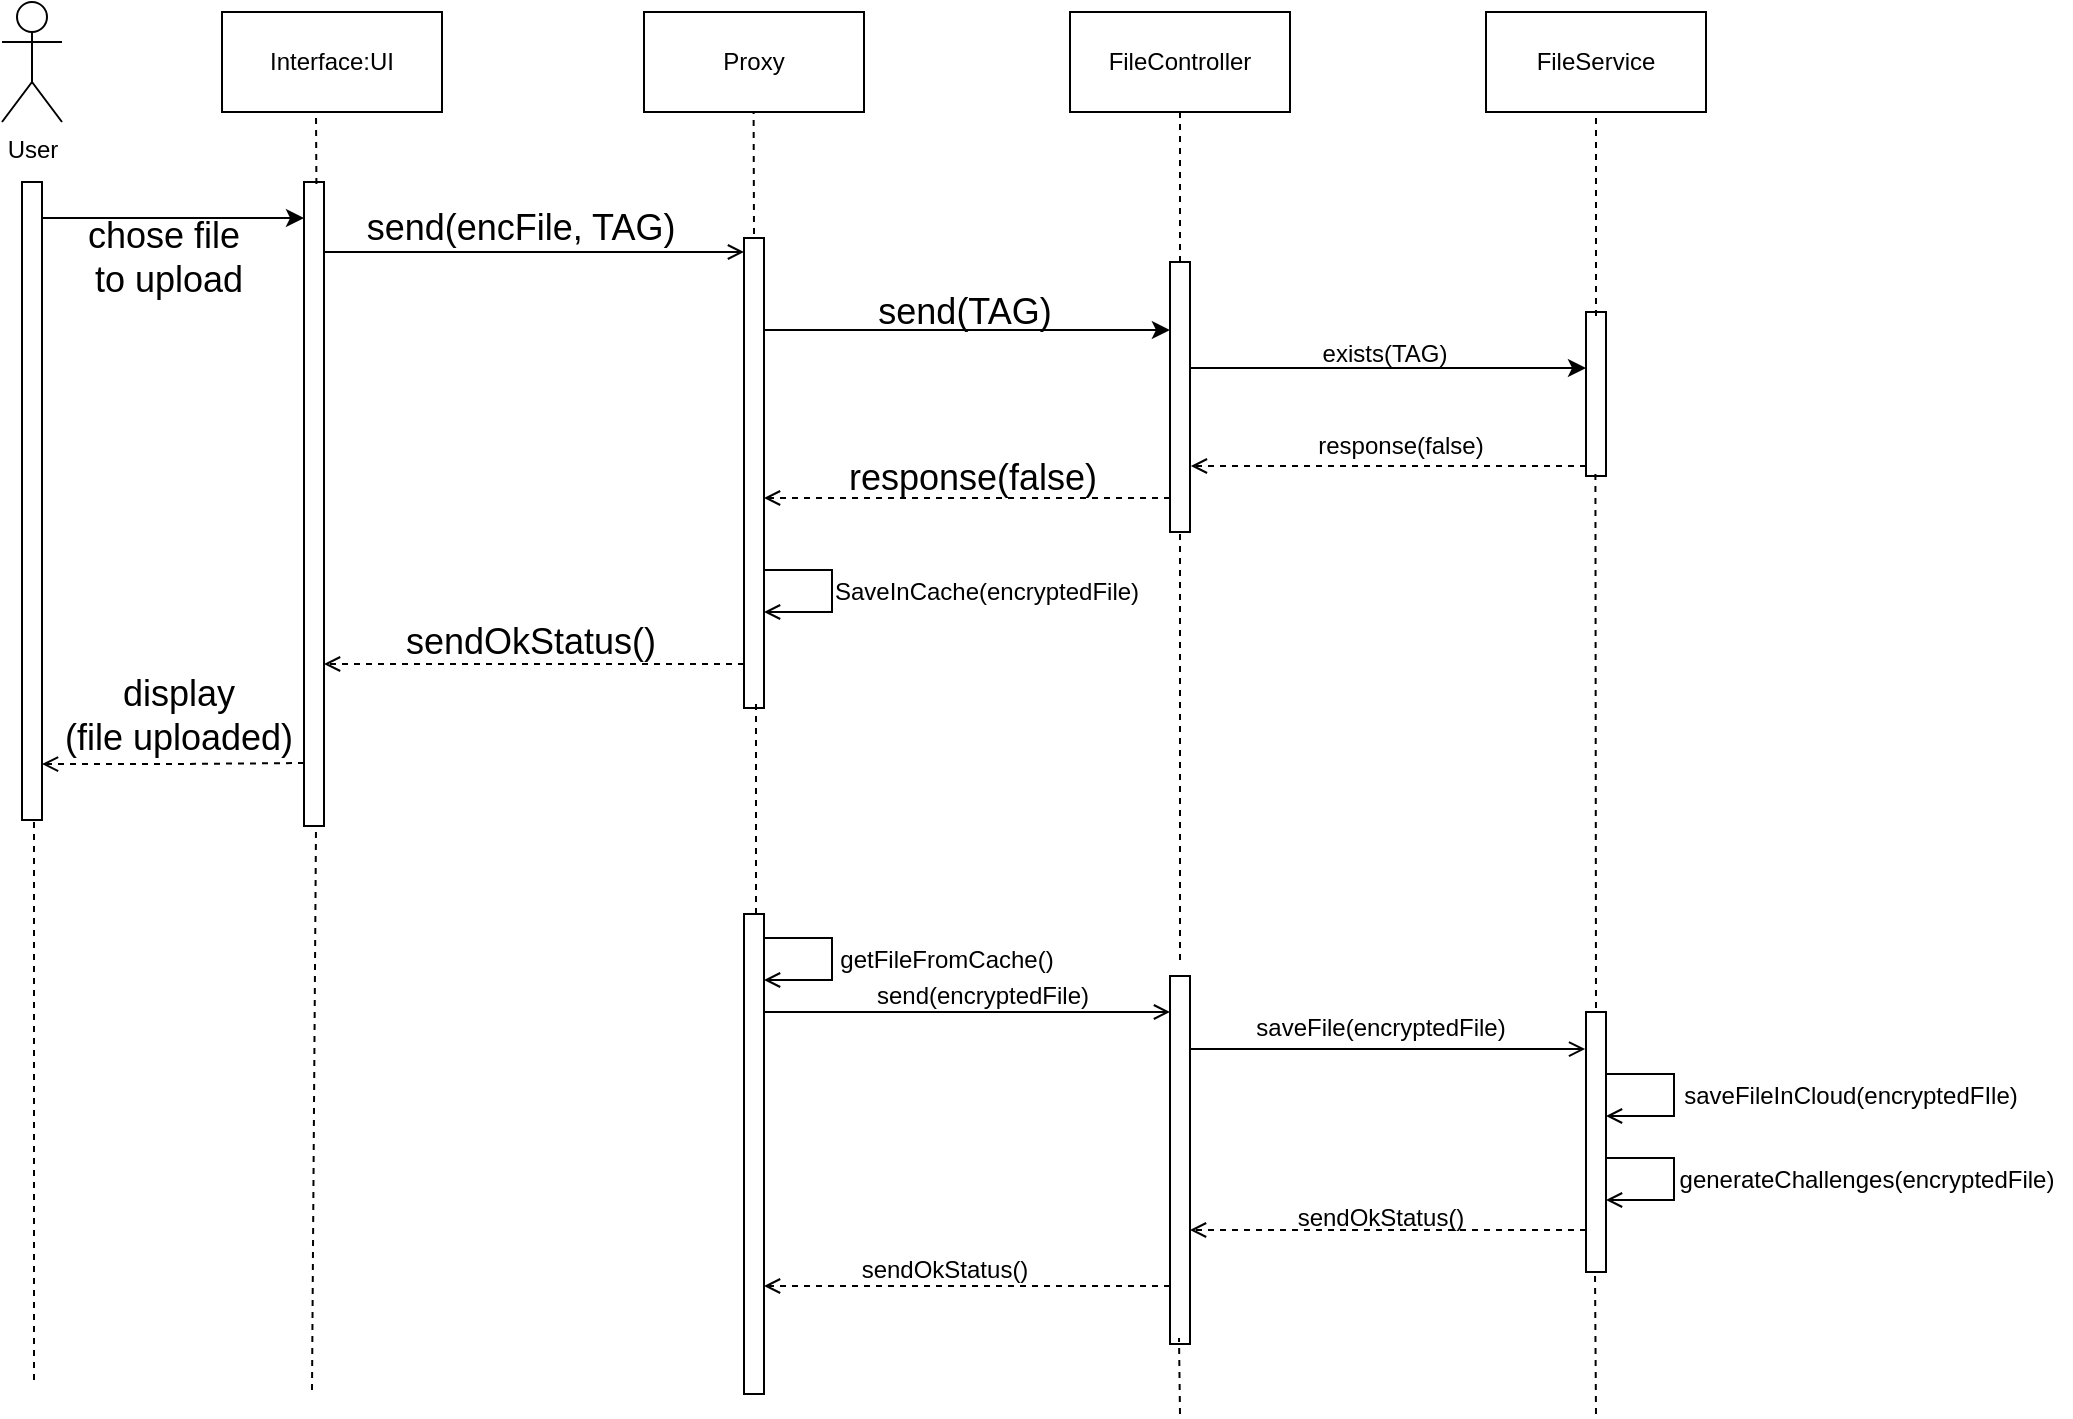<mxfile version="24.2.1" type="device">
  <diagram name="Pagina-1" id="0XGIiVqICvq5J2eeaqmL">
    <mxGraphModel dx="626" dy="332" grid="0" gridSize="10" guides="1" tooltips="1" connect="1" arrows="1" fold="1" page="1" pageScale="1" pageWidth="827" pageHeight="1169" math="0" shadow="0">
      <root>
        <mxCell id="0" />
        <mxCell id="1" parent="0" />
        <mxCell id="Hw16J8x-1yyb94UdUWMJ-4" value="User&lt;br&gt;" style="shape=umlActor;verticalLabelPosition=bottom;verticalAlign=top;html=1;" parent="1" vertex="1">
          <mxGeometry x="54" y="61" width="30" height="60" as="geometry" />
        </mxCell>
        <mxCell id="Hw16J8x-1yyb94UdUWMJ-7" value="Interface:UI" style="html=1;whiteSpace=wrap;" parent="1" vertex="1">
          <mxGeometry x="164" y="66" width="110" height="50" as="geometry" />
        </mxCell>
        <mxCell id="Hw16J8x-1yyb94UdUWMJ-8" value="Proxy" style="html=1;whiteSpace=wrap;" parent="1" vertex="1">
          <mxGeometry x="375" y="66" width="110" height="50" as="geometry" />
        </mxCell>
        <mxCell id="Hw16J8x-1yyb94UdUWMJ-9" value="FileController" style="html=1;whiteSpace=wrap;" parent="1" vertex="1">
          <mxGeometry x="588" y="66" width="110" height="50" as="geometry" />
        </mxCell>
        <mxCell id="Hw16J8x-1yyb94UdUWMJ-10" value="FileService" style="html=1;whiteSpace=wrap;" parent="1" vertex="1">
          <mxGeometry x="796" y="66" width="110" height="50" as="geometry" />
        </mxCell>
        <mxCell id="Hw16J8x-1yyb94UdUWMJ-13" style="edgeStyle=orthogonalEdgeStyle;rounded=0;orthogonalLoop=1;jettySize=auto;html=1;curved=0;" parent="1" target="Hw16J8x-1yyb94UdUWMJ-12" edge="1">
          <mxGeometry relative="1" as="geometry">
            <mxPoint x="190" y="169" as="targetPoint" />
            <mxPoint x="74" y="169.017" as="sourcePoint" />
            <Array as="points">
              <mxPoint x="173" y="169" />
              <mxPoint x="173" y="169" />
            </Array>
          </mxGeometry>
        </mxCell>
        <mxCell id="Hw16J8x-1yyb94UdUWMJ-11" value="" style="html=1;points=[[0,0,0,0,5],[0,1,0,0,-5],[1,0,0,0,5],[1,1,0,0,-5]];perimeter=orthogonalPerimeter;outlineConnect=0;targetShapes=umlLifeline;portConstraint=eastwest;newEdgeStyle={&quot;curved&quot;:0,&quot;rounded&quot;:0};" parent="1" vertex="1">
          <mxGeometry x="64" y="151" width="10" height="319" as="geometry" />
        </mxCell>
        <mxCell id="Hw16J8x-1yyb94UdUWMJ-17" style="edgeStyle=orthogonalEdgeStyle;rounded=0;orthogonalLoop=1;jettySize=auto;html=1;curved=0;endArrow=open;endFill=0;" parent="1" edge="1">
          <mxGeometry relative="1" as="geometry">
            <mxPoint x="215" y="186" as="sourcePoint" />
            <mxPoint x="425" y="186" as="targetPoint" />
          </mxGeometry>
        </mxCell>
        <mxCell id="Hw16J8x-1yyb94UdUWMJ-61" style="edgeStyle=orthogonalEdgeStyle;rounded=0;orthogonalLoop=1;jettySize=auto;html=1;curved=0;dashed=1;endArrow=open;endFill=0;" parent="1" edge="1">
          <mxGeometry relative="1" as="geometry">
            <mxPoint x="205" y="441.514" as="sourcePoint" />
            <mxPoint x="74" y="442.029" as="targetPoint" />
          </mxGeometry>
        </mxCell>
        <mxCell id="Hw16J8x-1yyb94UdUWMJ-12" value="" style="html=1;points=[[0,0,0,0,5],[0,1,0,0,-5],[1,0,0,0,5],[1,1,0,0,-5]];perimeter=orthogonalPerimeter;outlineConnect=0;targetShapes=umlLifeline;portConstraint=eastwest;newEdgeStyle={&quot;curved&quot;:0,&quot;rounded&quot;:0};" parent="1" vertex="1">
          <mxGeometry x="205" y="151" width="10" height="322" as="geometry" />
        </mxCell>
        <mxCell id="Hw16J8x-1yyb94UdUWMJ-14" value="&lt;font style=&quot;font-size: 18px;&quot;&gt;chose file&amp;nbsp;&lt;/font&gt;&lt;div&gt;&lt;font style=&quot;font-size: 18px;&quot;&gt;to upload&lt;/font&gt;&lt;/div&gt;" style="text;html=1;align=center;verticalAlign=middle;resizable=0;points=[];autosize=1;strokeColor=none;fillColor=none;" parent="1" vertex="1">
          <mxGeometry x="87" y="161" width="99" height="55" as="geometry" />
        </mxCell>
        <mxCell id="Hw16J8x-1yyb94UdUWMJ-59" style="edgeStyle=orthogonalEdgeStyle;rounded=0;orthogonalLoop=1;jettySize=auto;html=1;curved=0;dashed=1;endArrow=open;endFill=0;" parent="1" edge="1">
          <mxGeometry relative="1" as="geometry">
            <mxPoint x="425" y="392" as="sourcePoint" />
            <mxPoint x="215" y="392" as="targetPoint" />
            <Array as="points">
              <mxPoint x="273" y="392" />
              <mxPoint x="273" y="392" />
            </Array>
          </mxGeometry>
        </mxCell>
        <mxCell id="Hw16J8x-1yyb94UdUWMJ-15" value="" style="html=1;points=[[0,0,0,0,5],[0,1,0,0,-5],[1,0,0,0,5],[1,1,0,0,-5]];perimeter=orthogonalPerimeter;outlineConnect=0;targetShapes=umlLifeline;portConstraint=eastwest;newEdgeStyle={&quot;curved&quot;:0,&quot;rounded&quot;:0};" parent="1" vertex="1">
          <mxGeometry x="425" y="179" width="10" height="235" as="geometry" />
        </mxCell>
        <mxCell id="Hw16J8x-1yyb94UdUWMJ-18" value="&lt;font style=&quot;font-size: 18px;&quot;&gt;send(encFile, TAG)&lt;/font&gt;" style="text;html=1;align=center;verticalAlign=middle;resizable=0;points=[];autosize=1;strokeColor=none;fillColor=none;" parent="1" vertex="1">
          <mxGeometry x="227" y="157" width="172" height="34" as="geometry" />
        </mxCell>
        <mxCell id="Hw16J8x-1yyb94UdUWMJ-24" style="edgeStyle=orthogonalEdgeStyle;rounded=0;orthogonalLoop=1;jettySize=auto;html=1;curved=0;" parent="1" edge="1">
          <mxGeometry relative="1" as="geometry">
            <mxPoint x="648" y="244" as="sourcePoint" />
            <mxPoint x="846" y="244" as="targetPoint" />
          </mxGeometry>
        </mxCell>
        <mxCell id="Hw16J8x-1yyb94UdUWMJ-29" style="edgeStyle=orthogonalEdgeStyle;rounded=0;orthogonalLoop=1;jettySize=auto;html=1;curved=0;dashed=1;endArrow=open;endFill=0;" parent="1" edge="1">
          <mxGeometry relative="1" as="geometry">
            <mxPoint x="638" y="309" as="sourcePoint" />
            <mxPoint x="435" y="309" as="targetPoint" />
            <Array as="points">
              <mxPoint x="587" y="309" />
              <mxPoint x="587" y="309" />
            </Array>
          </mxGeometry>
        </mxCell>
        <mxCell id="Hw16J8x-1yyb94UdUWMJ-20" value="" style="html=1;points=[[0,0,0,0,5],[0,1,0,0,-5],[1,0,0,0,5],[1,1,0,0,-5]];perimeter=orthogonalPerimeter;outlineConnect=0;targetShapes=umlLifeline;portConstraint=eastwest;newEdgeStyle={&quot;curved&quot;:0,&quot;rounded&quot;:0};" parent="1" vertex="1">
          <mxGeometry x="638" y="191" width="10" height="135" as="geometry" />
        </mxCell>
        <mxCell id="Hw16J8x-1yyb94UdUWMJ-21" style="edgeStyle=orthogonalEdgeStyle;rounded=0;orthogonalLoop=1;jettySize=auto;html=1;curved=0;entryX=-0.005;entryY=0.5;entryDx=0;entryDy=0;entryPerimeter=0;" parent="1" edge="1">
          <mxGeometry relative="1" as="geometry">
            <mxPoint x="435" y="225" as="sourcePoint" />
            <mxPoint x="637.95" y="225" as="targetPoint" />
          </mxGeometry>
        </mxCell>
        <mxCell id="Hw16J8x-1yyb94UdUWMJ-22" value="&lt;font style=&quot;font-size: 18px;&quot;&gt;send(TAG)&lt;/font&gt;" style="text;html=1;align=center;verticalAlign=middle;resizable=0;points=[];autosize=1;strokeColor=none;fillColor=none;" parent="1" vertex="1">
          <mxGeometry x="482" y="199" width="105" height="34" as="geometry" />
        </mxCell>
        <mxCell id="Hw16J8x-1yyb94UdUWMJ-23" value="" style="html=1;points=[[0,0,0,0,5],[0,1,0,0,-5],[1,0,0,0,5],[1,1,0,0,-5]];perimeter=orthogonalPerimeter;outlineConnect=0;targetShapes=umlLifeline;portConstraint=eastwest;newEdgeStyle={&quot;curved&quot;:0,&quot;rounded&quot;:0};" parent="1" vertex="1">
          <mxGeometry x="846" y="216" width="10" height="82" as="geometry" />
        </mxCell>
        <mxCell id="Hw16J8x-1yyb94UdUWMJ-25" value="exists(TAG)" style="text;html=1;align=center;verticalAlign=middle;resizable=0;points=[];autosize=1;strokeColor=none;fillColor=none;" parent="1" vertex="1">
          <mxGeometry x="705" y="224" width="80" height="26" as="geometry" />
        </mxCell>
        <mxCell id="Hw16J8x-1yyb94UdUWMJ-26" style="edgeStyle=orthogonalEdgeStyle;rounded=0;orthogonalLoop=1;jettySize=auto;html=1;curved=0;entryX=1.043;entryY=0.5;entryDx=0;entryDy=0;entryPerimeter=0;dashed=1;endArrow=open;endFill=0;" parent="1" edge="1">
          <mxGeometry relative="1" as="geometry">
            <mxPoint x="846" y="293" as="sourcePoint" />
            <mxPoint x="648.43" y="293" as="targetPoint" />
          </mxGeometry>
        </mxCell>
        <mxCell id="Hw16J8x-1yyb94UdUWMJ-27" value="response(false)" style="text;html=1;align=center;verticalAlign=middle;resizable=0;points=[];autosize=1;strokeColor=none;fillColor=none;" parent="1" vertex="1">
          <mxGeometry x="702" y="270" width="101" height="26" as="geometry" />
        </mxCell>
        <mxCell id="Hw16J8x-1yyb94UdUWMJ-30" value="&lt;font style=&quot;font-size: 18px;&quot;&gt;response(false)&lt;/font&gt;" style="text;html=1;align=center;verticalAlign=middle;resizable=0;points=[];autosize=1;strokeColor=none;fillColor=none;" parent="1" vertex="1">
          <mxGeometry x="468" y="282" width="142" height="34" as="geometry" />
        </mxCell>
        <mxCell id="Hw16J8x-1yyb94UdUWMJ-79" style="edgeStyle=orthogonalEdgeStyle;rounded=0;orthogonalLoop=1;jettySize=auto;html=1;curved=0;dashed=1;endArrow=open;endFill=0;" parent="1" edge="1">
          <mxGeometry relative="1" as="geometry">
            <mxPoint x="638" y="703" as="sourcePoint" />
            <mxPoint x="435" y="703" as="targetPoint" />
            <Array as="points">
              <mxPoint x="485" y="703" />
              <mxPoint x="485" y="703" />
            </Array>
          </mxGeometry>
        </mxCell>
        <mxCell id="Hw16J8x-1yyb94UdUWMJ-31" value="" style="html=1;points=[[0,0,0,0,5],[0,1,0,0,-5],[1,0,0,0,5],[1,1,0,0,-5]];perimeter=orthogonalPerimeter;outlineConnect=0;targetShapes=umlLifeline;portConstraint=eastwest;newEdgeStyle={&quot;curved&quot;:0,&quot;rounded&quot;:0};" parent="1" vertex="1">
          <mxGeometry x="638" y="548" width="10" height="184" as="geometry" />
        </mxCell>
        <mxCell id="Hw16J8x-1yyb94UdUWMJ-40" style="edgeStyle=orthogonalEdgeStyle;rounded=0;orthogonalLoop=1;jettySize=auto;html=1;curved=0;dashed=1;endArrow=open;endFill=0;" parent="1" edge="1">
          <mxGeometry relative="1" as="geometry">
            <mxPoint x="846" y="675" as="sourcePoint" />
            <mxPoint x="648" y="675" as="targetPoint" />
            <Array as="points">
              <mxPoint x="796" y="675" />
              <mxPoint x="796" y="675" />
            </Array>
          </mxGeometry>
        </mxCell>
        <mxCell id="Hw16J8x-1yyb94UdUWMJ-34" value="" style="html=1;points=[[0,0,0,0,5],[0,1,0,0,-5],[1,0,0,0,5],[1,1,0,0,-5]];perimeter=orthogonalPerimeter;outlineConnect=0;targetShapes=umlLifeline;portConstraint=eastwest;newEdgeStyle={&quot;curved&quot;:0,&quot;rounded&quot;:0};" parent="1" vertex="1">
          <mxGeometry x="846" y="566" width="10" height="130" as="geometry" />
        </mxCell>
        <mxCell id="Hw16J8x-1yyb94UdUWMJ-35" style="edgeStyle=orthogonalEdgeStyle;rounded=0;orthogonalLoop=1;jettySize=auto;html=1;curved=0;entryX=-0.043;entryY=0.665;entryDx=0;entryDy=0;entryPerimeter=0;endArrow=open;endFill=0;" parent="1" edge="1">
          <mxGeometry relative="1" as="geometry">
            <mxPoint x="648" y="584.53" as="sourcePoint" />
            <mxPoint x="845.57" y="584.53" as="targetPoint" />
          </mxGeometry>
        </mxCell>
        <mxCell id="Hw16J8x-1yyb94UdUWMJ-36" value="saveFile(encryptedFile)" style="text;html=1;align=center;verticalAlign=middle;resizable=0;points=[];autosize=1;strokeColor=none;fillColor=none;" parent="1" vertex="1">
          <mxGeometry x="671" y="561" width="143" height="26" as="geometry" />
        </mxCell>
        <mxCell id="Hw16J8x-1yyb94UdUWMJ-41" value="sendOkStatus()" style="text;html=1;align=center;verticalAlign=middle;resizable=0;points=[];autosize=1;strokeColor=none;fillColor=none;" parent="1" vertex="1">
          <mxGeometry x="692.5" y="656" width="101" height="26" as="geometry" />
        </mxCell>
        <mxCell id="Hw16J8x-1yyb94UdUWMJ-49" value="" style="endArrow=open;html=1;rounded=0;endFill=0;" parent="1" edge="1">
          <mxGeometry width="50" height="50" relative="1" as="geometry">
            <mxPoint x="435" y="345" as="sourcePoint" />
            <mxPoint x="435.0" y="366" as="targetPoint" />
            <Array as="points">
              <mxPoint x="469" y="345" />
              <mxPoint x="469" y="366" />
            </Array>
          </mxGeometry>
        </mxCell>
        <mxCell id="Hw16J8x-1yyb94UdUWMJ-50" value="SaveInCache(encryptedFile)" style="text;html=1;align=center;verticalAlign=middle;resizable=0;points=[];autosize=1;strokeColor=none;fillColor=none;" parent="1" vertex="1">
          <mxGeometry x="460.5" y="343" width="170" height="26" as="geometry" />
        </mxCell>
        <mxCell id="Hw16J8x-1yyb94UdUWMJ-60" value="&lt;font style=&quot;font-size: 18px;&quot;&gt;sendOkStatus()&lt;/font&gt;" style="text;html=1;align=center;verticalAlign=middle;resizable=0;points=[];autosize=1;strokeColor=none;fillColor=none;" parent="1" vertex="1">
          <mxGeometry x="246" y="364" width="143" height="34" as="geometry" />
        </mxCell>
        <mxCell id="Hw16J8x-1yyb94UdUWMJ-62" value="&lt;font style=&quot;font-size: 18px;&quot;&gt;display&lt;/font&gt;&lt;div&gt;&lt;font style=&quot;font-size: 18px;&quot;&gt;(file uploaded)&lt;/font&gt;&lt;/div&gt;" style="text;html=1;align=center;verticalAlign=middle;resizable=0;points=[];autosize=1;strokeColor=none;fillColor=none;" parent="1" vertex="1">
          <mxGeometry x="76" y="390" width="132" height="55" as="geometry" />
        </mxCell>
        <mxCell id="Hw16J8x-1yyb94UdUWMJ-63" value="" style="endArrow=none;dashed=1;html=1;rounded=0;" parent="1" edge="1">
          <mxGeometry width="50" height="50" relative="1" as="geometry">
            <mxPoint x="643" y="540" as="sourcePoint" />
            <mxPoint x="643" y="326" as="targetPoint" />
          </mxGeometry>
        </mxCell>
        <mxCell id="Hw16J8x-1yyb94UdUWMJ-64" value="" style="endArrow=none;dashed=1;html=1;rounded=0;" parent="1" edge="1">
          <mxGeometry width="50" height="50" relative="1" as="geometry">
            <mxPoint x="851" y="564" as="sourcePoint" />
            <mxPoint x="850.71" y="295" as="targetPoint" />
          </mxGeometry>
        </mxCell>
        <mxCell id="Hw16J8x-1yyb94UdUWMJ-68" style="edgeStyle=orthogonalEdgeStyle;rounded=0;orthogonalLoop=1;jettySize=auto;html=1;curved=0;endArrow=open;endFill=0;" parent="1" source="Hw16J8x-1yyb94UdUWMJ-65" target="Hw16J8x-1yyb94UdUWMJ-31" edge="1">
          <mxGeometry relative="1" as="geometry">
            <Array as="points">
              <mxPoint x="586" y="566" />
              <mxPoint x="586" y="566" />
            </Array>
          </mxGeometry>
        </mxCell>
        <mxCell id="Hw16J8x-1yyb94UdUWMJ-65" value="" style="html=1;points=[[0,0,0,0,5],[0,1,0,0,-5],[1,0,0,0,5],[1,1,0,0,-5]];perimeter=orthogonalPerimeter;outlineConnect=0;targetShapes=umlLifeline;portConstraint=eastwest;newEdgeStyle={&quot;curved&quot;:0,&quot;rounded&quot;:0};" parent="1" vertex="1">
          <mxGeometry x="425" y="517" width="10" height="240" as="geometry" />
        </mxCell>
        <mxCell id="Hw16J8x-1yyb94UdUWMJ-66" value="" style="endArrow=open;html=1;rounded=0;endFill=0;" parent="1" edge="1">
          <mxGeometry width="50" height="50" relative="1" as="geometry">
            <mxPoint x="435" y="529" as="sourcePoint" />
            <mxPoint x="435.0" y="550" as="targetPoint" />
            <Array as="points">
              <mxPoint x="469" y="529" />
              <mxPoint x="469" y="550" />
            </Array>
          </mxGeometry>
        </mxCell>
        <mxCell id="Hw16J8x-1yyb94UdUWMJ-67" value="getFileFromCache()" style="text;html=1;align=center;verticalAlign=middle;resizable=0;points=[];autosize=1;strokeColor=none;fillColor=none;" parent="1" vertex="1">
          <mxGeometry x="463.5" y="527" width="125" height="26" as="geometry" />
        </mxCell>
        <mxCell id="Hw16J8x-1yyb94UdUWMJ-69" value="send(encryptedFile)" style="text;html=1;align=center;verticalAlign=middle;resizable=0;points=[];autosize=1;strokeColor=none;fillColor=none;" parent="1" vertex="1">
          <mxGeometry x="482" y="545" width="124" height="26" as="geometry" />
        </mxCell>
        <mxCell id="Hw16J8x-1yyb94UdUWMJ-77" value="" style="endArrow=open;html=1;rounded=0;endFill=0;" parent="1" edge="1">
          <mxGeometry width="50" height="50" relative="1" as="geometry">
            <mxPoint x="856" y="597" as="sourcePoint" />
            <mxPoint x="856.0" y="618" as="targetPoint" />
            <Array as="points">
              <mxPoint x="890" y="597" />
              <mxPoint x="890" y="618" />
            </Array>
          </mxGeometry>
        </mxCell>
        <mxCell id="Hw16J8x-1yyb94UdUWMJ-78" value="saveFileInCloud(encryptedFIle)" style="text;html=1;align=center;verticalAlign=middle;resizable=0;points=[];autosize=1;strokeColor=none;fillColor=none;" parent="1" vertex="1">
          <mxGeometry x="885.5" y="595" width="185" height="26" as="geometry" />
        </mxCell>
        <mxCell id="Hw16J8x-1yyb94UdUWMJ-80" value="sendOkStatus()" style="text;html=1;align=center;verticalAlign=middle;resizable=0;points=[];autosize=1;strokeColor=none;fillColor=none;" parent="1" vertex="1">
          <mxGeometry x="474" y="682" width="101" height="26" as="geometry" />
        </mxCell>
        <mxCell id="Hw16J8x-1yyb94UdUWMJ-83" value="" style="endArrow=none;dashed=1;html=1;rounded=0;" parent="1" edge="1">
          <mxGeometry width="50" height="50" relative="1" as="geometry">
            <mxPoint x="70" y="750" as="sourcePoint" />
            <mxPoint x="70" y="470" as="targetPoint" />
          </mxGeometry>
        </mxCell>
        <mxCell id="Hw16J8x-1yyb94UdUWMJ-84" value="" style="endArrow=none;dashed=1;html=1;rounded=0;" parent="1" edge="1">
          <mxGeometry width="50" height="50" relative="1" as="geometry">
            <mxPoint x="209" y="755" as="sourcePoint" />
            <mxPoint x="211" y="473" as="targetPoint" />
          </mxGeometry>
        </mxCell>
        <mxCell id="Hw16J8x-1yyb94UdUWMJ-85" value="" style="endArrow=none;dashed=1;html=1;rounded=0;" parent="1" edge="1">
          <mxGeometry width="50" height="50" relative="1" as="geometry">
            <mxPoint x="431" y="517" as="sourcePoint" />
            <mxPoint x="431" y="411" as="targetPoint" />
          </mxGeometry>
        </mxCell>
        <mxCell id="Hw16J8x-1yyb94UdUWMJ-86" value="" style="endArrow=none;dashed=1;html=1;rounded=0;entryX=0.5;entryY=1;entryDx=0;entryDy=0;" parent="1" target="Hw16J8x-1yyb94UdUWMJ-10" edge="1">
          <mxGeometry width="50" height="50" relative="1" as="geometry">
            <mxPoint x="851" y="218" as="sourcePoint" />
            <mxPoint x="850.58" y="151" as="targetPoint" />
          </mxGeometry>
        </mxCell>
        <mxCell id="Hw16J8x-1yyb94UdUWMJ-87" value="" style="endArrow=none;dashed=1;html=1;rounded=0;entryX=0.5;entryY=1;entryDx=0;entryDy=0;" parent="1" target="Hw16J8x-1yyb94UdUWMJ-9" edge="1">
          <mxGeometry width="50" height="50" relative="1" as="geometry">
            <mxPoint x="643" y="191" as="sourcePoint" />
            <mxPoint x="642.58" y="151" as="targetPoint" />
          </mxGeometry>
        </mxCell>
        <mxCell id="Hw16J8x-1yyb94UdUWMJ-89" value="" style="endArrow=none;dashed=1;html=1;rounded=0;entryX=0.5;entryY=1;entryDx=0;entryDy=0;" parent="1" edge="1">
          <mxGeometry width="50" height="50" relative="1" as="geometry">
            <mxPoint x="430" y="177" as="sourcePoint" />
            <mxPoint x="429.8" y="116" as="targetPoint" />
          </mxGeometry>
        </mxCell>
        <mxCell id="Hw16J8x-1yyb94UdUWMJ-90" value="" style="endArrow=none;dashed=1;html=1;rounded=0;entryX=0.5;entryY=1;entryDx=0;entryDy=0;" parent="1" edge="1">
          <mxGeometry width="50" height="50" relative="1" as="geometry">
            <mxPoint x="211.2" y="152" as="sourcePoint" />
            <mxPoint x="211" y="116" as="targetPoint" />
          </mxGeometry>
        </mxCell>
        <mxCell id="5vcFOmjXqZ5B3S3GVhAb-1" value="" style="endArrow=open;html=1;rounded=0;endFill=0;" parent="1" edge="1">
          <mxGeometry width="50" height="50" relative="1" as="geometry">
            <mxPoint x="856" y="639" as="sourcePoint" />
            <mxPoint x="856.0" y="660" as="targetPoint" />
            <Array as="points">
              <mxPoint x="890" y="639" />
              <mxPoint x="890" y="660" />
            </Array>
          </mxGeometry>
        </mxCell>
        <mxCell id="5vcFOmjXqZ5B3S3GVhAb-2" value="generateChallenges(encryptedFile)" style="text;html=1;align=center;verticalAlign=middle;resizable=0;points=[];autosize=1;strokeColor=none;fillColor=none;" parent="1" vertex="1">
          <mxGeometry x="883.5" y="637" width="205" height="26" as="geometry" />
        </mxCell>
        <mxCell id="5vcFOmjXqZ5B3S3GVhAb-3" value="" style="endArrow=none;dashed=1;html=1;rounded=0;entryX=0.5;entryY=1;entryDx=0;entryDy=0;" parent="1" edge="1">
          <mxGeometry width="50" height="50" relative="1" as="geometry">
            <mxPoint x="643" y="767" as="sourcePoint" />
            <mxPoint x="642.5" y="729" as="targetPoint" />
          </mxGeometry>
        </mxCell>
        <mxCell id="5vcFOmjXqZ5B3S3GVhAb-4" value="" style="endArrow=none;dashed=1;html=1;rounded=0;entryX=0.5;entryY=1;entryDx=0;entryDy=0;" parent="1" edge="1">
          <mxGeometry width="50" height="50" relative="1" as="geometry">
            <mxPoint x="851" y="767" as="sourcePoint" />
            <mxPoint x="850.5" y="696" as="targetPoint" />
          </mxGeometry>
        </mxCell>
      </root>
    </mxGraphModel>
  </diagram>
</mxfile>
